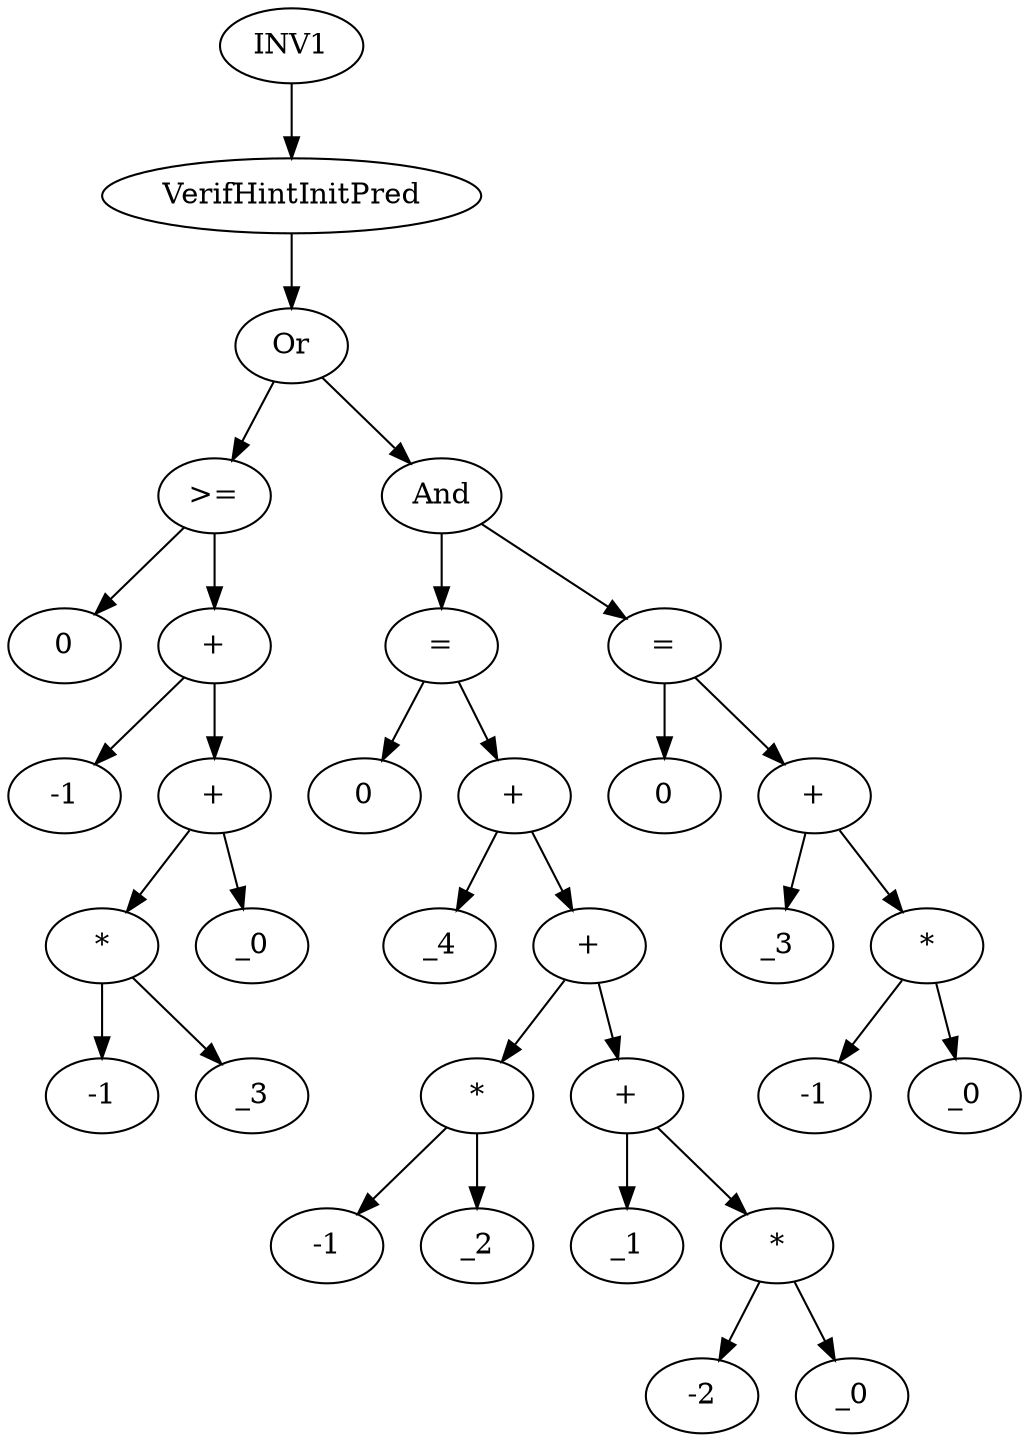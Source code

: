 digraph dag {
0 [label="INV1"];
1 [label="VerifHintInitPred"];
2 [label="Or"];
3 [label=">="];
4 [label="0"];
5 [label="+"];
6 [label="-1"];
7 [label="+"];
8 [label="*"];
9 [label="-1"];
10 [label="_3"];
11 [label="_0"];
12 [label="And"];
13 [label="="];
14 [label="0"];
15 [label="+"];
16 [label="_4"];
17 [label="+"];
18 [label="*"];
19 [label="-1"];
20 [label="_2"];
21 [label="+"];
22 [label="_1"];
23 [label="*"];
24 [label="-2"];
25 [label="_0"];
26 [label="="];
27 [label="0"];
28 [label="+"];
29 [label="_3"];
30 [label="*"];
31 [label="-1"];
32 [label="_0"];
"0" -> "1"[label=""]
"1" -> "2"[label=""]
"2" -> "3"[label=""]
"2" -> "12"[label=""]
"3" -> "5"[label=""]
"3" -> "4"[label=""]
"5" -> "7"[label=""]
"5" -> "6"[label=""]
"7" -> "8"[label=""]
"7" -> "11"[label=""]
"8" -> "10"[label=""]
"8" -> "9"[label=""]
"12" -> "13"[label=""]
"12" -> "26"[label=""]
"13" -> "15"[label=""]
"13" -> "14"[label=""]
"15" -> "17"[label=""]
"15" -> "16"[label=""]
"17" -> "18"[label=""]
"17" -> "21"[label=""]
"18" -> "20"[label=""]
"18" -> "19"[label=""]
"21" -> "23"[label=""]
"21" -> "22"[label=""]
"23" -> "25"[label=""]
"23" -> "24"[label=""]
"26" -> "28"[label=""]
"26" -> "27"[label=""]
"28" -> "30"[label=""]
"28" -> "29"[label=""]
"30" -> "32"[label=""]
"30" -> "31"[label=""]
}

